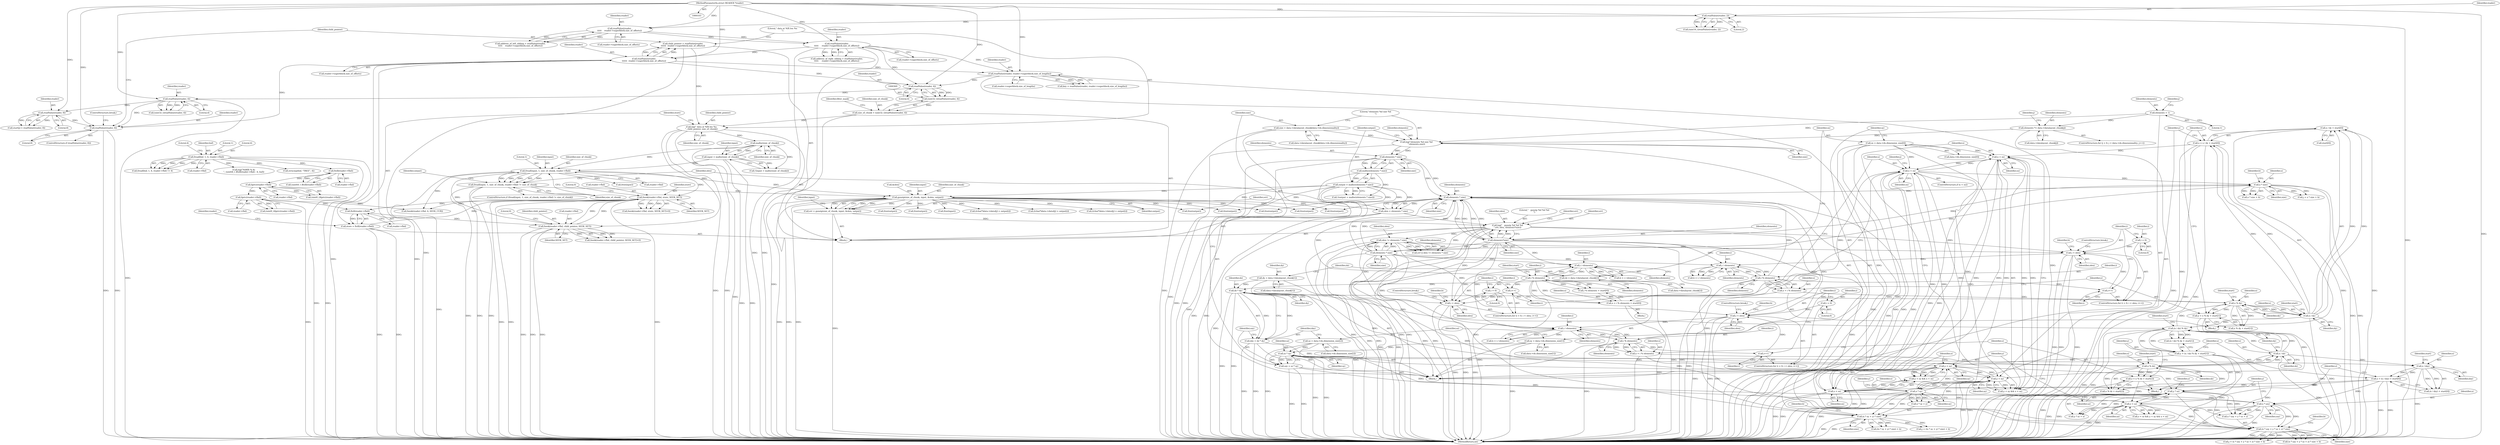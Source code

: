 digraph "0_libmysofa_d39a171e9c6a1c44dbdf43f9db6c3fbd887e38c1@array" {
"1000606" [label="(Call,x / dy + start[0])"];
"1000607" [label="(Call,x / dy)"];
"1000598" [label="(Call,x % dy)"];
"1000590" [label="(Call,x = i % elements)"];
"1000592" [label="(Call,i % elements)"];
"1000587" [label="(Call,i / elements)"];
"1000579" [label="(Call,i < olen)"];
"1000576" [label="(Call,i = 0)"];
"1000582" [label="(Call,i++)"];
"1000508" [label="(Call,olen != elements * size)"];
"1000498" [label="(Call,log(\"   gunzip %d %d %d\n\",err, olen, elements*size))"];
"1000488" [label="(Call,err = gunzip(size_of_chunk, input, &olen, output))"];
"1000490" [label="(Call,gunzip(size_of_chunk, input, &olen, output))"];
"1000467" [label="(Call,fread(input, 1, size_of_chunk, reader->fhd) != size_of_chunk)"];
"1000468" [label="(Call,fread(input, 1, size_of_chunk, reader->fhd))"];
"1000457" [label="(Call,input = malloc(size_of_chunk))"];
"1000459" [label="(Call,malloc(size_of_chunk))"];
"1000431" [label="(Call,log(\" data at %lX len %u\n\", child_pointer, size_of_chunk))"];
"1000422" [label="(Call,child_pointer = readValue(reader,\n\t\t\t\t\t\t  reader->superblock.size_of_offsets))"];
"1000424" [label="(Call,readValue(reader,\n\t\t\t\t\t\t  reader->superblock.size_of_offsets))"];
"1000417" [label="(Call,readValue(reader, 8))"];
"1000407" [label="(Call,readValue(reader, 8))"];
"1000377" [label="(Call,readValue(reader, 4))"];
"1000370" [label="(Call,readValue(reader, 4))"];
"1000357" [label="(Call,readValue(reader, reader->superblock.size_of_lengths))"];
"1000231" [label="(Call,readValue(reader,\n\t\t\t\t\t     reader->superblock.size_of_offsets))"];
"1000222" [label="(Call,readValue(reader,\n\t\t\t\t\t    reader->superblock.size_of_offsets))"];
"1000211" [label="(Call,readValue(reader, 2))"];
"1000104" [label="(MethodParameterIn,struct READER *reader)"];
"1000366" [label="(Call,size_of_chunk = (uint32_t)readValue(reader, 4))"];
"1000368" [label="(Call,(uint32_t)readValue(reader, 4))"];
"1000443" [label="(Call,fseek(reader->fhd, child_pointer, SEEK_SET))"];
"1000437" [label="(Call,ftell(reader->fhd))"];
"1000742" [label="(Call,fseek(reader->fhd, store, SEEK_SET))"];
"1000435" [label="(Call,store = ftell(reader->fhd))"];
"1000203" [label="(Call,fgetc(reader->fhd))"];
"1000195" [label="(Call,fgetc(reader->fhd))"];
"1000185" [label="(Call,ftell(reader->fhd))"];
"1000163" [label="(Call,fread(buf, 1, 4, reader->fhd))"];
"1000329" [label="(Call,output = malloc(elements * size))"];
"1000331" [label="(Call,malloc(elements * size))"];
"1000332" [label="(Call,elements * size)"];
"1000323" [label="(Call,log(\"elements %d size %d\n\",elements,size))"];
"1000238" [label="(Call,elements = 1)"];
"1000254" [label="(Call,elements *= data->datalayout_chunk[j])"];
"1000312" [label="(Call,size = data->datalayout_chunk[data->ds.dimensionality])"];
"1000483" [label="(Call,olen = elements * size)"];
"1000485" [label="(Call,elements * size)"];
"1000502" [label="(Call,elements*size)"];
"1000663" [label="(Call,i % elements)"];
"1000658" [label="(Call,i / elements)"];
"1000650" [label="(Call,i < olen)"];
"1000647" [label="(Call,i = 0)"];
"1000653" [label="(Call,i++)"];
"1000510" [label="(Call,elements * size)"];
"1000544" [label="(Call,i % elements)"];
"1000538" [label="(Call,i / elements)"];
"1000530" [label="(Call,i < olen)"];
"1000527" [label="(Call,i = 0)"];
"1000533" [label="(Call,i++)"];
"1000558" [label="(Call,x * size)"];
"1000551" [label="(Call,x < sx)"];
"1000541" [label="(Call,x = i % elements + start[0])"];
"1000704" [label="(Call,x < sx)"];
"1000686" [label="(Call,x = (x / dzy) + start[0])"];
"1000689" [label="(Call,x / dzy)"];
"1000679" [label="(Call,x / dz)"];
"1000669" [label="(Call,x % dz)"];
"1000661" [label="(Call,x = i % elements)"];
"1000304" [label="(Call,dz * dy)"];
"1000268" [label="(Call,dz = data->datalayout_chunk[2])"];
"1000261" [label="(Call,dy = data->datalayout_chunk[1])"];
"1000302" [label="(Call,dzy = dz * dy)"];
"1000275" [label="(Call,sx = data->ds.dimension_size[0])"];
"1000618" [label="(Call,x < sx)"];
"1000604" [label="(Call,x = x / dy + start[0])"];
"1000625" [label="(Call,(x * sy + y) * size)"];
"1000627" [label="(Call,x * sy)"];
"1000615" [label="(Call,y < sy)"];
"1000595" [label="(Call,y = x % dy + start[1])"];
"1000309" [label="(Call,sz * sy)"];
"1000293" [label="(Call,sz = data->ds.dimension_size[2])"];
"1000284" [label="(Call,sy = data->ds.dimension_size[1])"];
"1000701" [label="(Call,y < sy)"];
"1000675" [label="(Call,y = (x / dz) % dy + start[1])"];
"1000678" [label="(Call,(x / dz) % dy)"];
"1000711" [label="(Call,(x * szy + y * sz + z) * size)"];
"1000713" [label="(Call,x * szy)"];
"1000307" [label="(Call,szy = sz * sy)"];
"1000717" [label="(Call,y * sz)"];
"1000697" [label="(Call,z < sz)"];
"1000666" [label="(Call,z = x % dz + start[2])"];
"1000711" [label="(Call,(x * szy + y * sz + z) * size)"];
"1000445" [label="(Identifier,reader)"];
"1000646" [label="(ControlStructure,for (i = 0; i < olen; i++))"];
"1000311" [label="(Identifier,sy)"];
"1000422" [label="(Call,child_pointer = readValue(reader,\n\t\t\t\t\t\t  reader->superblock.size_of_offsets))"];
"1000610" [label="(Call,start[0])"];
"1000487" [label="(Identifier,size)"];
"1000460" [label="(Identifier,size_of_chunk)"];
"1000511" [label="(Identifier,elements)"];
"1000608" [label="(Identifier,x)"];
"1000304" [label="(Call,dz * dy)"];
"1000470" [label="(Literal,1)"];
"1000233" [label="(Call,reader->superblock.size_of_offsets)"];
"1000533" [label="(Call,i++)"];
"1000431" [label="(Call,log(\" data at %lX len %u\n\", child_pointer, size_of_chunk))"];
"1000484" [label="(Identifier,olen)"];
"1000328" [label="(Call,!(output = malloc(elements * size)))"];
"1000379" [label="(Literal,4)"];
"1000325" [label="(Identifier,elements)"];
"1000734" [label="(ControlStructure,break;)"];
"1000649" [label="(Literal,0)"];
"1000595" [label="(Call,y = x % dy + start[1])"];
"1000371" [label="(Identifier,reader)"];
"1000167" [label="(Call,reader->fhd)"];
"1000331" [label="(Call,malloc(elements * size))"];
"1000483" [label="(Call,olen = elements * size)"];
"1000458" [label="(Identifier,input)"];
"1000769" [label="(MethodReturn,int)"];
"1000596" [label="(Identifier,y)"];
"1000432" [label="(Literal,\" data at %lX len %u\n\")"];
"1000488" [label="(Call,err = gunzip(size_of_chunk, input, &olen, output))"];
"1000375" [label="(Call,(uint32_t)readValue(reader, 4))"];
"1000423" [label="(Identifier,child_pointer)"];
"1000407" [label="(Call,readValue(reader, 8))"];
"1000231" [label="(Call,readValue(reader,\n\t\t\t\t\t     reader->superblock.size_of_offsets))"];
"1000644" [label="(ControlStructure,break;)"];
"1000703" [label="(Identifier,sy)"];
"1000658" [label="(Call,i / elements)"];
"1000497" [label="(Identifier,input)"];
"1000224" [label="(Call,reader->superblock.size_of_offsets)"];
"1000330" [label="(Identifier,output)"];
"1000586" [label="(Identifier,b)"];
"1000491" [label="(Identifier,size_of_chunk)"];
"1000710" [label="(Call,(x * szy + y * sz + z) * size + b)"];
"1000629" [label="(Identifier,sy)"];
"1000545" [label="(Identifier,i)"];
"1000600" [label="(Identifier,dy)"];
"1000303" [label="(Identifier,dzy)"];
"1000553" [label="(Identifier,sx)"];
"1000204" [label="(Call,reader->fhd)"];
"1000359" [label="(Call,reader->superblock.size_of_lengths)"];
"1000409" [label="(Literal,8)"];
"1000656" [label="(Call,b = i / elements)"];
"1000655" [label="(Block,)"];
"1000253" [label="(Identifier,j)"];
"1000368" [label="(Call,(uint32_t)readValue(reader, 4))"];
"1000684" [label="(Identifier,start)"];
"1000662" [label="(Identifier,x)"];
"1000686" [label="(Call,x = (x / dzy) + start[0])"];
"1000262" [label="(Identifier,dy)"];
"1000680" [label="(Identifier,x)"];
"1000324" [label="(Literal,\"elements %d size %d\n\")"];
"1000166" [label="(Literal,4)"];
"1000526" [label="(ControlStructure,for (i = 0; i < olen; i++))"];
"1000332" [label="(Call,elements * size)"];
"1000284" [label="(Call,sy = data->ds.dimension_size[1])"];
"1000295" [label="(Call,data->ds.dimension_size[2])"];
"1000504" [label="(Identifier,size)"];
"1000418" [label="(Identifier,reader)"];
"1000616" [label="(Identifier,y)"];
"1000743" [label="(Call,reader->fhd)"];
"1000312" [label="(Call,size = data->datalayout_chunk[data->ds.dimensionality])"];
"1000419" [label="(Literal,8)"];
"1000229" [label="(Call,address_of_right_sibling = readValue(reader,\n\t\t\t\t\t     reader->superblock.size_of_offsets))"];
"1000472" [label="(Call,reader->fhd)"];
"1000293" [label="(Call,sz = data->ds.dimension_size[2])"];
"1000676" [label="(Identifier,y)"];
"1000723" [label="(Call,((char*)data->data)[j] = output[i])"];
"1000528" [label="(Identifier,i)"];
"1000625" [label="(Call,(x * sy + y) * size)"];
"1000746" [label="(Identifier,store)"];
"1000469" [label="(Identifier,input)"];
"1000333" [label="(Identifier,elements)"];
"1000668" [label="(Call,x % dz + start[2])"];
"1000606" [label="(Call,x / dy + start[0])"];
"1000442" [label="(Call,fseek(reader->fhd, child_pointer, SEEK_SET)<0)"];
"1000193" [label="(Call,(uint8_t)fgetc(reader->fhd))"];
"1000534" [label="(Identifier,i)"];
"1000583" [label="(Identifier,i)"];
"1000687" [label="(Identifier,x)"];
"1000720" [label="(Identifier,z)"];
"1000594" [label="(Identifier,elements)"];
"1000326" [label="(Identifier,size)"];
"1000714" [label="(Identifier,x)"];
"1000467" [label="(Call,fread(input, 1, size_of_chunk, reader->fhd) != size_of_chunk)"];
"1000717" [label="(Call,y * sz)"];
"1000530" [label="(Call,i < olen)"];
"1000270" [label="(Call,data->datalayout_chunk[2])"];
"1000468" [label="(Call,fread(input, 1, size_of_chunk, reader->fhd))"];
"1000479" [label="(Call,free(input))"];
"1000548" [label="(Identifier,start)"];
"1000240" [label="(Literal,1)"];
"1000592" [label="(Call,i % elements)"];
"1000275" [label="(Call,sx = data->ds.dimension_size[0])"];
"1000587" [label="(Call,i / elements)"];
"1000578" [label="(Literal,0)"];
"1000537" [label="(Identifier,b)"];
"1000456" [label="(Call,!(input = malloc(size_of_chunk)))"];
"1000503" [label="(Identifier,elements)"];
"1000758" [label="(Call,fseek(reader->fhd, 4, SEEK_CUR))"];
"1000597" [label="(Call,x % dy + start[1])"];
"1000495" [label="(Identifier,output)"];
"1000256" [label="(Call,data->datalayout_chunk[j])"];
"1000653" [label="(Call,i++)"];
"1000171" [label="(Call,strncmp(buf, \"TREE\", 4))"];
"1000443" [label="(Call,fseek(reader->fhd, child_pointer, SEEK_SET))"];
"1000626" [label="(Call,x * sy + y)"];
"1000164" [label="(Identifier,buf)"];
"1000575" [label="(ControlStructure,for (i = 0; i < olen; i++))"];
"1000631" [label="(Identifier,size)"];
"1000477" [label="(Call,free(output))"];
"1000489" [label="(Identifier,err)"];
"1000544" [label="(Call,i % elements)"];
"1000433" [label="(Identifier,child_pointer)"];
"1000365" [label="(Block,)"];
"1000438" [label="(Call,reader->fhd)"];
"1000682" [label="(Identifier,dy)"];
"1000558" [label="(Call,x * size)"];
"1000425" [label="(Identifier,reader)"];
"1000285" [label="(Identifier,sy)"];
"1000602" [label="(Identifier,start)"];
"1000222" [label="(Call,readValue(reader,\n\t\t\t\t\t    reader->superblock.size_of_offsets))"];
"1000448" [label="(Identifier,SEEK_SET)"];
"1000485" [label="(Call,elements * size)"];
"1000742" [label="(Call,fseek(reader->fhd, store, SEEK_SET))"];
"1000305" [label="(Identifier,dz)"];
"1000538" [label="(Call,i / elements)"];
"1000183" [label="(Call,(uint64_t )ftell(reader->fhd))"];
"1000532" [label="(Identifier,olen)"];
"1000269" [label="(Identifier,dz)"];
"1000329" [label="(Call,output = malloc(elements * size))"];
"1000507" [label="(Identifier,err)"];
"1000268" [label="(Call,dz = data->datalayout_chunk[2])"];
"1000276" [label="(Identifier,sx)"];
"1000705" [label="(Identifier,x)"];
"1000663" [label="(Call,i % elements)"];
"1000750" [label="(Call,free(output))"];
"1000559" [label="(Identifier,x)"];
"1000500" [label="(Identifier,err)"];
"1000552" [label="(Identifier,x)"];
"1000424" [label="(Call,readValue(reader,\n\t\t\t\t\t\t  reader->superblock.size_of_offsets))"];
"1000627" [label="(Call,x * sy)"];
"1000660" [label="(Identifier,elements)"];
"1000502" [label="(Call,elements*size)"];
"1000754" [label="(Call,free(output))"];
"1000561" [label="(Identifier,b)"];
"1000508" [label="(Call,olen != elements * size)"];
"1000556" [label="(Identifier,j)"];
"1000506" [label="(Call,err || olen != elements * size)"];
"1000377" [label="(Call,readValue(reader, 4))"];
"1000434" [label="(Identifier,size_of_chunk)"];
"1000654" [label="(Identifier,i)"];
"1000550" [label="(ControlStructure,if (x < sx))"];
"1000599" [label="(Identifier,x)"];
"1000357" [label="(Call,readValue(reader, reader->superblock.size_of_lengths))"];
"1000185" [label="(Call,ftell(reader->fhd))"];
"1000615" [label="(Call,y < sy)"];
"1000302" [label="(Call,dzy = dz * dy)"];
"1000509" [label="(Identifier,olen)"];
"1000486" [label="(Identifier,elements)"];
"1000243" [label="(Identifier,j)"];
"1000220" [label="(Call,address_of_left_sibling = readValue(reader,\n\t\t\t\t\t    reader->superblock.size_of_offsets))"];
"1000462" [label="(Call,free(output))"];
"1000741" [label="(Call,fseek(reader->fhd, store, SEEK_SET)<0)"];
"1000314" [label="(Call,data->datalayout_chunk[data->ds.dimensionality])"];
"1000186" [label="(Call,reader->fhd)"];
"1000212" [label="(Identifier,reader)"];
"1000498" [label="(Call,log(\"   gunzip %d %d %d\n\",err, olen, elements*size))"];
"1000661" [label="(Call,x = i % elements)"];
"1000696" [label="(Call,z < sz && y < sy && x < sx)"];
"1000213" [label="(Literal,2)"];
"1000688" [label="(Call,(x / dzy) + start[0])"];
"1000747" [label="(Identifier,SEEK_SET)"];
"1000591" [label="(Identifier,x)"];
"1000664" [label="(Identifier,i)"];
"1000162" [label="(Call,fread(buf, 1, 4, reader->fhd) != 4)"];
"1000541" [label="(Call,x = i % elements + start[0])"];
"1000690" [label="(Identifier,x)"];
"1000514" [label="(Call,free(output))"];
"1000241" [label="(ControlStructure,for (j = 0; j < data->ds.dimensionality; j++))"];
"1000426" [label="(Call,reader->superblock.size_of_offsets)"];
"1000195" [label="(Call,fgetc(reader->fhd))"];
"1000585" [label="(Call,b = i / elements)"];
"1000306" [label="(Identifier,dy)"];
"1000510" [label="(Call,elements * size)"];
"1000647" [label="(Call,i = 0)"];
"1000447" [label="(Identifier,child_pointer)"];
"1000209" [label="(Call,(uint16_t)readValue(reader, 2))"];
"1000512" [label="(Identifier,size)"];
"1000593" [label="(Identifier,i)"];
"1000496" [label="(Call,free(input))"];
"1000323" [label="(Call,log(\"elements %d size %d\n\",elements,size))"];
"1000719" [label="(Identifier,sz)"];
"1000712" [label="(Call,x * szy + y * sz + z)"];
"1000546" [label="(Identifier,elements)"];
"1000457" [label="(Call,input = malloc(size_of_chunk))"];
"1000542" [label="(Identifier,x)"];
"1000308" [label="(Identifier,szy)"];
"1000588" [label="(Identifier,i)"];
"1000451" [label="(Call,free(output))"];
"1000619" [label="(Identifier,x)"];
"1000702" [label="(Identifier,y)"];
"1000748" [label="(Literal,0)"];
"1000378" [label="(Identifier,reader)"];
"1000624" [label="(Call,((x * sy + y) * size) + b)"];
"1000648" [label="(Identifier,i)"];
"1000436" [label="(Identifier,store)"];
"1000721" [label="(Identifier,size)"];
"1000490" [label="(Call,gunzip(size_of_chunk, input, &olen, output))"];
"1000540" [label="(Identifier,elements)"];
"1000372" [label="(Literal,4)"];
"1000531" [label="(Identifier,i)"];
"1000611" [label="(Identifier,start)"];
"1000539" [label="(Identifier,i)"];
"1000560" [label="(Identifier,size)"];
"1000706" [label="(Identifier,sx)"];
"1000421" [label="(ControlStructure,break;)"];
"1000699" [label="(Identifier,sz)"];
"1000106" [label="(Block,)"];
"1000713" [label="(Call,x * szy)"];
"1000358" [label="(Identifier,reader)"];
"1000408" [label="(Identifier,reader)"];
"1000689" [label="(Call,x / dzy)"];
"1000657" [label="(Identifier,b)"];
"1000697" [label="(Call,z < sz)"];
"1000582" [label="(Call,i++)"];
"1000254" [label="(Call,elements *= data->datalayout_chunk[j])"];
"1000667" [label="(Identifier,z)"];
"1000562" [label="(Call,((char*)data->data)[j] = output[i])"];
"1000691" [label="(Identifier,dzy)"];
"1000374" [label="(Identifier,filter_mask)"];
"1000693" [label="(Identifier,start)"];
"1000577" [label="(Identifier,i)"];
"1000576" [label="(Call,i = 0)"];
"1000223" [label="(Identifier,reader)"];
"1000416" [label="(ControlStructure,if (readValue(reader, 8)))"];
"1000701" [label="(Call,y < sy)"];
"1000698" [label="(Identifier,z)"];
"1000286" [label="(Call,data->ds.dimension_size[1])"];
"1000203" [label="(Call,fgetc(reader->fhd))"];
"1000501" [label="(Identifier,olen)"];
"1000632" [label="(Identifier,b)"];
"1000255" [label="(Identifier,elements)"];
"1000580" [label="(Identifier,i)"];
"1000493" [label="(Call,&olen)"];
"1000620" [label="(Identifier,sx)"];
"1000598" [label="(Call,x % dy)"];
"1000651" [label="(Identifier,i)"];
"1000459" [label="(Call,malloc(size_of_chunk))"];
"1000435" [label="(Call,store = ftell(reader->fhd))"];
"1000555" [label="(Call,j = x * size + b)"];
"1000366" [label="(Call,size_of_chunk = (uint32_t)readValue(reader, 4))"];
"1000385" [label="(Call,free(output))"];
"1000232" [label="(Identifier,reader)"];
"1000681" [label="(Identifier,dz)"];
"1000618" [label="(Call,x < sx)"];
"1000652" [label="(Identifier,olen)"];
"1000277" [label="(Call,data->ds.dimension_size[0])"];
"1000671" [label="(Identifier,dz)"];
"1000609" [label="(Identifier,dy)"];
"1000211" [label="(Call,readValue(reader, 2))"];
"1000573" [label="(ControlStructure,break;)"];
"1000678" [label="(Call,(x / dz) % dy)"];
"1000170" [label="(Literal,4)"];
"1000313" [label="(Identifier,size)"];
"1000669" [label="(Call,x % dz)"];
"1000675" [label="(Call,y = (x / dz) % dy + start[1])"];
"1000581" [label="(Identifier,olen)"];
"1000617" [label="(Identifier,sy)"];
"1000334" [label="(Identifier,size)"];
"1000700" [label="(Call,y < sy && x < sx)"];
"1000367" [label="(Identifier,size_of_chunk)"];
"1000527" [label="(Call,i = 0)"];
"1000650" [label="(Call,i < olen)"];
"1000309" [label="(Call,sz * sy)"];
"1000492" [label="(Identifier,input)"];
"1000557" [label="(Call,x * size + b)"];
"1000263" [label="(Call,data->datalayout_chunk[1])"];
"1000614" [label="(Call,y < sy && x < sx)"];
"1000607" [label="(Call,x / dy)"];
"1000670" [label="(Identifier,x)"];
"1000310" [label="(Identifier,sz)"];
"1000677" [label="(Call,(x / dz) % dy + start[1])"];
"1000444" [label="(Call,reader->fhd)"];
"1000370" [label="(Call,readValue(reader, 4))"];
"1000437" [label="(Call,ftell(reader->fhd))"];
"1000475" [label="(Identifier,size_of_chunk)"];
"1000294" [label="(Identifier,sz)"];
"1000622" [label="(Call,j = ((x * sy + y) * size) + b)"];
"1000666" [label="(Call,z = x % dz + start[2])"];
"1000604" [label="(Call,x = x / dy + start[0])"];
"1000104" [label="(MethodParameterIn,struct READER *reader)"];
"1000529" [label="(Literal,0)"];
"1000535" [label="(Block,)"];
"1000536" [label="(Call,b = i / elements)"];
"1000449" [label="(Literal,0)"];
"1000722" [label="(Identifier,b)"];
"1000679" [label="(Call,x / dz)"];
"1000665" [label="(Identifier,elements)"];
"1000704" [label="(Call,x < sx)"];
"1000715" [label="(Identifier,szy)"];
"1000417" [label="(Call,readValue(reader, 8))"];
"1000543" [label="(Call,i % elements + start[0])"];
"1000708" [label="(Call,j = (x * szy + y * sz + z) * size + b)"];
"1000403" [label="(Call,start[j] = readValue(reader, 8))"];
"1000579" [label="(Call,i < olen)"];
"1000307" [label="(Call,szy = sz * sy)"];
"1000196" [label="(Call,reader->fhd)"];
"1000355" [label="(Call,key = readValue(reader, reader->superblock.size_of_lengths))"];
"1000633" [label="(Call,((char*)data->data)[j] = output[i])"];
"1000718" [label="(Identifier,y)"];
"1000584" [label="(Block,)"];
"1000478" [label="(Identifier,output)"];
"1000180" [label="(Call,log(\"%08lX %.4s\n\", (uint64_t )ftell(reader->fhd) - 4, buf))"];
"1000628" [label="(Identifier,x)"];
"1000499" [label="(Literal,\"   gunzip %d %d %d\n\")"];
"1000165" [label="(Literal,1)"];
"1000466" [label="(ControlStructure,if (fread(input, 1, size_of_chunk, reader->fhd) != size_of_chunk))"];
"1000471" [label="(Identifier,size_of_chunk)"];
"1000716" [label="(Call,y * sz + z)"];
"1000589" [label="(Identifier,elements)"];
"1000630" [label="(Identifier,y)"];
"1000659" [label="(Identifier,i)"];
"1000163" [label="(Call,fread(buf, 1, 4, reader->fhd))"];
"1000551" [label="(Call,x < sx)"];
"1000238" [label="(Call,elements = 1)"];
"1000201" [label="(Call,(uint8_t)fgetc(reader->fhd))"];
"1000261" [label="(Call,dy = data->datalayout_chunk[1])"];
"1000673" [label="(Identifier,start)"];
"1000239" [label="(Identifier,elements)"];
"1000590" [label="(Call,x = i % elements)"];
"1000605" [label="(Identifier,x)"];
"1000606" -> "1000604"  [label="AST: "];
"1000606" -> "1000610"  [label="CFG: "];
"1000607" -> "1000606"  [label="AST: "];
"1000610" -> "1000606"  [label="AST: "];
"1000604" -> "1000606"  [label="CFG: "];
"1000606" -> "1000769"  [label="DDG: "];
"1000606" -> "1000769"  [label="DDG: "];
"1000607" -> "1000606"  [label="DDG: "];
"1000607" -> "1000606"  [label="DDG: "];
"1000607" -> "1000609"  [label="CFG: "];
"1000608" -> "1000607"  [label="AST: "];
"1000609" -> "1000607"  [label="AST: "];
"1000611" -> "1000607"  [label="CFG: "];
"1000607" -> "1000769"  [label="DDG: "];
"1000607" -> "1000598"  [label="DDG: "];
"1000607" -> "1000604"  [label="DDG: "];
"1000607" -> "1000604"  [label="DDG: "];
"1000598" -> "1000607"  [label="DDG: "];
"1000598" -> "1000607"  [label="DDG: "];
"1000607" -> "1000678"  [label="DDG: "];
"1000598" -> "1000597"  [label="AST: "];
"1000598" -> "1000600"  [label="CFG: "];
"1000599" -> "1000598"  [label="AST: "];
"1000600" -> "1000598"  [label="AST: "];
"1000602" -> "1000598"  [label="CFG: "];
"1000598" -> "1000595"  [label="DDG: "];
"1000598" -> "1000595"  [label="DDG: "];
"1000598" -> "1000597"  [label="DDG: "];
"1000598" -> "1000597"  [label="DDG: "];
"1000590" -> "1000598"  [label="DDG: "];
"1000678" -> "1000598"  [label="DDG: "];
"1000304" -> "1000598"  [label="DDG: "];
"1000590" -> "1000584"  [label="AST: "];
"1000590" -> "1000592"  [label="CFG: "];
"1000591" -> "1000590"  [label="AST: "];
"1000592" -> "1000590"  [label="AST: "];
"1000596" -> "1000590"  [label="CFG: "];
"1000590" -> "1000769"  [label="DDG: "];
"1000592" -> "1000590"  [label="DDG: "];
"1000592" -> "1000590"  [label="DDG: "];
"1000592" -> "1000594"  [label="CFG: "];
"1000593" -> "1000592"  [label="AST: "];
"1000594" -> "1000592"  [label="AST: "];
"1000592" -> "1000769"  [label="DDG: "];
"1000592" -> "1000485"  [label="DDG: "];
"1000592" -> "1000582"  [label="DDG: "];
"1000592" -> "1000587"  [label="DDG: "];
"1000587" -> "1000592"  [label="DDG: "];
"1000587" -> "1000592"  [label="DDG: "];
"1000587" -> "1000585"  [label="AST: "];
"1000587" -> "1000589"  [label="CFG: "];
"1000588" -> "1000587"  [label="AST: "];
"1000589" -> "1000587"  [label="AST: "];
"1000585" -> "1000587"  [label="CFG: "];
"1000587" -> "1000585"  [label="DDG: "];
"1000587" -> "1000585"  [label="DDG: "];
"1000579" -> "1000587"  [label="DDG: "];
"1000502" -> "1000587"  [label="DDG: "];
"1000510" -> "1000587"  [label="DDG: "];
"1000579" -> "1000575"  [label="AST: "];
"1000579" -> "1000581"  [label="CFG: "];
"1000580" -> "1000579"  [label="AST: "];
"1000581" -> "1000579"  [label="AST: "];
"1000586" -> "1000579"  [label="CFG: "];
"1000644" -> "1000579"  [label="CFG: "];
"1000579" -> "1000769"  [label="DDG: "];
"1000579" -> "1000769"  [label="DDG: "];
"1000579" -> "1000769"  [label="DDG: "];
"1000576" -> "1000579"  [label="DDG: "];
"1000582" -> "1000579"  [label="DDG: "];
"1000508" -> "1000579"  [label="DDG: "];
"1000498" -> "1000579"  [label="DDG: "];
"1000576" -> "1000575"  [label="AST: "];
"1000576" -> "1000578"  [label="CFG: "];
"1000577" -> "1000576"  [label="AST: "];
"1000578" -> "1000576"  [label="AST: "];
"1000580" -> "1000576"  [label="CFG: "];
"1000582" -> "1000575"  [label="AST: "];
"1000582" -> "1000583"  [label="CFG: "];
"1000583" -> "1000582"  [label="AST: "];
"1000580" -> "1000582"  [label="CFG: "];
"1000508" -> "1000506"  [label="AST: "];
"1000508" -> "1000510"  [label="CFG: "];
"1000509" -> "1000508"  [label="AST: "];
"1000510" -> "1000508"  [label="AST: "];
"1000506" -> "1000508"  [label="CFG: "];
"1000508" -> "1000769"  [label="DDG: "];
"1000508" -> "1000769"  [label="DDG: "];
"1000508" -> "1000506"  [label="DDG: "];
"1000508" -> "1000506"  [label="DDG: "];
"1000498" -> "1000508"  [label="DDG: "];
"1000510" -> "1000508"  [label="DDG: "];
"1000510" -> "1000508"  [label="DDG: "];
"1000508" -> "1000530"  [label="DDG: "];
"1000508" -> "1000650"  [label="DDG: "];
"1000498" -> "1000365"  [label="AST: "];
"1000498" -> "1000502"  [label="CFG: "];
"1000499" -> "1000498"  [label="AST: "];
"1000500" -> "1000498"  [label="AST: "];
"1000501" -> "1000498"  [label="AST: "];
"1000502" -> "1000498"  [label="AST: "];
"1000507" -> "1000498"  [label="CFG: "];
"1000498" -> "1000769"  [label="DDG: "];
"1000498" -> "1000769"  [label="DDG: "];
"1000498" -> "1000769"  [label="DDG: "];
"1000488" -> "1000498"  [label="DDG: "];
"1000483" -> "1000498"  [label="DDG: "];
"1000502" -> "1000498"  [label="DDG: "];
"1000502" -> "1000498"  [label="DDG: "];
"1000498" -> "1000506"  [label="DDG: "];
"1000498" -> "1000530"  [label="DDG: "];
"1000498" -> "1000650"  [label="DDG: "];
"1000488" -> "1000365"  [label="AST: "];
"1000488" -> "1000490"  [label="CFG: "];
"1000489" -> "1000488"  [label="AST: "];
"1000490" -> "1000488"  [label="AST: "];
"1000497" -> "1000488"  [label="CFG: "];
"1000488" -> "1000769"  [label="DDG: "];
"1000490" -> "1000488"  [label="DDG: "];
"1000490" -> "1000488"  [label="DDG: "];
"1000490" -> "1000488"  [label="DDG: "];
"1000490" -> "1000488"  [label="DDG: "];
"1000490" -> "1000495"  [label="CFG: "];
"1000491" -> "1000490"  [label="AST: "];
"1000492" -> "1000490"  [label="AST: "];
"1000493" -> "1000490"  [label="AST: "];
"1000495" -> "1000490"  [label="AST: "];
"1000490" -> "1000769"  [label="DDG: "];
"1000490" -> "1000769"  [label="DDG: "];
"1000490" -> "1000769"  [label="DDG: "];
"1000490" -> "1000385"  [label="DDG: "];
"1000490" -> "1000451"  [label="DDG: "];
"1000490" -> "1000462"  [label="DDG: "];
"1000490" -> "1000477"  [label="DDG: "];
"1000467" -> "1000490"  [label="DDG: "];
"1000468" -> "1000490"  [label="DDG: "];
"1000329" -> "1000490"  [label="DDG: "];
"1000490" -> "1000496"  [label="DDG: "];
"1000490" -> "1000514"  [label="DDG: "];
"1000490" -> "1000562"  [label="DDG: "];
"1000490" -> "1000633"  [label="DDG: "];
"1000490" -> "1000723"  [label="DDG: "];
"1000490" -> "1000750"  [label="DDG: "];
"1000490" -> "1000754"  [label="DDG: "];
"1000467" -> "1000466"  [label="AST: "];
"1000467" -> "1000475"  [label="CFG: "];
"1000468" -> "1000467"  [label="AST: "];
"1000475" -> "1000467"  [label="AST: "];
"1000478" -> "1000467"  [label="CFG: "];
"1000484" -> "1000467"  [label="CFG: "];
"1000467" -> "1000769"  [label="DDG: "];
"1000467" -> "1000769"  [label="DDG: "];
"1000467" -> "1000769"  [label="DDG: "];
"1000468" -> "1000467"  [label="DDG: "];
"1000468" -> "1000467"  [label="DDG: "];
"1000468" -> "1000467"  [label="DDG: "];
"1000468" -> "1000467"  [label="DDG: "];
"1000468" -> "1000472"  [label="CFG: "];
"1000469" -> "1000468"  [label="AST: "];
"1000470" -> "1000468"  [label="AST: "];
"1000471" -> "1000468"  [label="AST: "];
"1000472" -> "1000468"  [label="AST: "];
"1000475" -> "1000468"  [label="CFG: "];
"1000468" -> "1000769"  [label="DDG: "];
"1000457" -> "1000468"  [label="DDG: "];
"1000459" -> "1000468"  [label="DDG: "];
"1000443" -> "1000468"  [label="DDG: "];
"1000468" -> "1000479"  [label="DDG: "];
"1000468" -> "1000742"  [label="DDG: "];
"1000468" -> "1000758"  [label="DDG: "];
"1000457" -> "1000456"  [label="AST: "];
"1000457" -> "1000459"  [label="CFG: "];
"1000458" -> "1000457"  [label="AST: "];
"1000459" -> "1000457"  [label="AST: "];
"1000456" -> "1000457"  [label="CFG: "];
"1000457" -> "1000769"  [label="DDG: "];
"1000457" -> "1000769"  [label="DDG: "];
"1000457" -> "1000456"  [label="DDG: "];
"1000459" -> "1000457"  [label="DDG: "];
"1000459" -> "1000460"  [label="CFG: "];
"1000460" -> "1000459"  [label="AST: "];
"1000459" -> "1000769"  [label="DDG: "];
"1000459" -> "1000456"  [label="DDG: "];
"1000431" -> "1000459"  [label="DDG: "];
"1000431" -> "1000365"  [label="AST: "];
"1000431" -> "1000434"  [label="CFG: "];
"1000432" -> "1000431"  [label="AST: "];
"1000433" -> "1000431"  [label="AST: "];
"1000434" -> "1000431"  [label="AST: "];
"1000436" -> "1000431"  [label="CFG: "];
"1000431" -> "1000769"  [label="DDG: "];
"1000431" -> "1000769"  [label="DDG: "];
"1000422" -> "1000431"  [label="DDG: "];
"1000366" -> "1000431"  [label="DDG: "];
"1000431" -> "1000443"  [label="DDG: "];
"1000422" -> "1000365"  [label="AST: "];
"1000422" -> "1000424"  [label="CFG: "];
"1000423" -> "1000422"  [label="AST: "];
"1000424" -> "1000422"  [label="AST: "];
"1000432" -> "1000422"  [label="CFG: "];
"1000422" -> "1000769"  [label="DDG: "];
"1000424" -> "1000422"  [label="DDG: "];
"1000424" -> "1000422"  [label="DDG: "];
"1000424" -> "1000426"  [label="CFG: "];
"1000425" -> "1000424"  [label="AST: "];
"1000426" -> "1000424"  [label="AST: "];
"1000424" -> "1000769"  [label="DDG: "];
"1000424" -> "1000769"  [label="DDG: "];
"1000424" -> "1000357"  [label="DDG: "];
"1000424" -> "1000370"  [label="DDG: "];
"1000417" -> "1000424"  [label="DDG: "];
"1000104" -> "1000424"  [label="DDG: "];
"1000231" -> "1000424"  [label="DDG: "];
"1000417" -> "1000416"  [label="AST: "];
"1000417" -> "1000419"  [label="CFG: "];
"1000418" -> "1000417"  [label="AST: "];
"1000419" -> "1000417"  [label="AST: "];
"1000421" -> "1000417"  [label="CFG: "];
"1000423" -> "1000417"  [label="CFG: "];
"1000417" -> "1000769"  [label="DDG: "];
"1000417" -> "1000769"  [label="DDG: "];
"1000407" -> "1000417"  [label="DDG: "];
"1000377" -> "1000417"  [label="DDG: "];
"1000104" -> "1000417"  [label="DDG: "];
"1000407" -> "1000403"  [label="AST: "];
"1000407" -> "1000409"  [label="CFG: "];
"1000408" -> "1000407"  [label="AST: "];
"1000409" -> "1000407"  [label="AST: "];
"1000403" -> "1000407"  [label="CFG: "];
"1000407" -> "1000403"  [label="DDG: "];
"1000407" -> "1000403"  [label="DDG: "];
"1000377" -> "1000407"  [label="DDG: "];
"1000104" -> "1000407"  [label="DDG: "];
"1000377" -> "1000375"  [label="AST: "];
"1000377" -> "1000379"  [label="CFG: "];
"1000378" -> "1000377"  [label="AST: "];
"1000379" -> "1000377"  [label="AST: "];
"1000375" -> "1000377"  [label="CFG: "];
"1000377" -> "1000769"  [label="DDG: "];
"1000377" -> "1000375"  [label="DDG: "];
"1000377" -> "1000375"  [label="DDG: "];
"1000370" -> "1000377"  [label="DDG: "];
"1000104" -> "1000377"  [label="DDG: "];
"1000370" -> "1000368"  [label="AST: "];
"1000370" -> "1000372"  [label="CFG: "];
"1000371" -> "1000370"  [label="AST: "];
"1000372" -> "1000370"  [label="AST: "];
"1000368" -> "1000370"  [label="CFG: "];
"1000370" -> "1000368"  [label="DDG: "];
"1000370" -> "1000368"  [label="DDG: "];
"1000357" -> "1000370"  [label="DDG: "];
"1000231" -> "1000370"  [label="DDG: "];
"1000104" -> "1000370"  [label="DDG: "];
"1000357" -> "1000355"  [label="AST: "];
"1000357" -> "1000359"  [label="CFG: "];
"1000358" -> "1000357"  [label="AST: "];
"1000359" -> "1000357"  [label="AST: "];
"1000355" -> "1000357"  [label="CFG: "];
"1000357" -> "1000769"  [label="DDG: "];
"1000357" -> "1000769"  [label="DDG: "];
"1000357" -> "1000355"  [label="DDG: "];
"1000357" -> "1000355"  [label="DDG: "];
"1000231" -> "1000357"  [label="DDG: "];
"1000104" -> "1000357"  [label="DDG: "];
"1000231" -> "1000229"  [label="AST: "];
"1000231" -> "1000233"  [label="CFG: "];
"1000232" -> "1000231"  [label="AST: "];
"1000233" -> "1000231"  [label="AST: "];
"1000229" -> "1000231"  [label="CFG: "];
"1000231" -> "1000769"  [label="DDG: "];
"1000231" -> "1000769"  [label="DDG: "];
"1000231" -> "1000229"  [label="DDG: "];
"1000231" -> "1000229"  [label="DDG: "];
"1000222" -> "1000231"  [label="DDG: "];
"1000222" -> "1000231"  [label="DDG: "];
"1000104" -> "1000231"  [label="DDG: "];
"1000222" -> "1000220"  [label="AST: "];
"1000222" -> "1000224"  [label="CFG: "];
"1000223" -> "1000222"  [label="AST: "];
"1000224" -> "1000222"  [label="AST: "];
"1000220" -> "1000222"  [label="CFG: "];
"1000222" -> "1000220"  [label="DDG: "];
"1000222" -> "1000220"  [label="DDG: "];
"1000211" -> "1000222"  [label="DDG: "];
"1000104" -> "1000222"  [label="DDG: "];
"1000211" -> "1000209"  [label="AST: "];
"1000211" -> "1000213"  [label="CFG: "];
"1000212" -> "1000211"  [label="AST: "];
"1000213" -> "1000211"  [label="AST: "];
"1000209" -> "1000211"  [label="CFG: "];
"1000211" -> "1000769"  [label="DDG: "];
"1000211" -> "1000209"  [label="DDG: "];
"1000211" -> "1000209"  [label="DDG: "];
"1000104" -> "1000211"  [label="DDG: "];
"1000104" -> "1000103"  [label="AST: "];
"1000104" -> "1000769"  [label="DDG: "];
"1000366" -> "1000365"  [label="AST: "];
"1000366" -> "1000368"  [label="CFG: "];
"1000367" -> "1000366"  [label="AST: "];
"1000368" -> "1000366"  [label="AST: "];
"1000374" -> "1000366"  [label="CFG: "];
"1000366" -> "1000769"  [label="DDG: "];
"1000368" -> "1000366"  [label="DDG: "];
"1000369" -> "1000368"  [label="AST: "];
"1000443" -> "1000442"  [label="AST: "];
"1000443" -> "1000448"  [label="CFG: "];
"1000444" -> "1000443"  [label="AST: "];
"1000447" -> "1000443"  [label="AST: "];
"1000448" -> "1000443"  [label="AST: "];
"1000449" -> "1000443"  [label="CFG: "];
"1000443" -> "1000769"  [label="DDG: "];
"1000443" -> "1000769"  [label="DDG: "];
"1000443" -> "1000769"  [label="DDG: "];
"1000443" -> "1000442"  [label="DDG: "];
"1000443" -> "1000442"  [label="DDG: "];
"1000443" -> "1000442"  [label="DDG: "];
"1000437" -> "1000443"  [label="DDG: "];
"1000742" -> "1000443"  [label="DDG: "];
"1000443" -> "1000742"  [label="DDG: "];
"1000437" -> "1000435"  [label="AST: "];
"1000437" -> "1000438"  [label="CFG: "];
"1000438" -> "1000437"  [label="AST: "];
"1000435" -> "1000437"  [label="CFG: "];
"1000437" -> "1000435"  [label="DDG: "];
"1000742" -> "1000437"  [label="DDG: "];
"1000203" -> "1000437"  [label="DDG: "];
"1000742" -> "1000741"  [label="AST: "];
"1000742" -> "1000747"  [label="CFG: "];
"1000743" -> "1000742"  [label="AST: "];
"1000746" -> "1000742"  [label="AST: "];
"1000747" -> "1000742"  [label="AST: "];
"1000748" -> "1000742"  [label="CFG: "];
"1000742" -> "1000769"  [label="DDG: "];
"1000742" -> "1000769"  [label="DDG: "];
"1000742" -> "1000769"  [label="DDG: "];
"1000742" -> "1000741"  [label="DDG: "];
"1000742" -> "1000741"  [label="DDG: "];
"1000742" -> "1000741"  [label="DDG: "];
"1000435" -> "1000742"  [label="DDG: "];
"1000742" -> "1000758"  [label="DDG: "];
"1000435" -> "1000365"  [label="AST: "];
"1000436" -> "1000435"  [label="AST: "];
"1000445" -> "1000435"  [label="CFG: "];
"1000435" -> "1000769"  [label="DDG: "];
"1000435" -> "1000769"  [label="DDG: "];
"1000203" -> "1000201"  [label="AST: "];
"1000203" -> "1000204"  [label="CFG: "];
"1000204" -> "1000203"  [label="AST: "];
"1000201" -> "1000203"  [label="CFG: "];
"1000203" -> "1000769"  [label="DDG: "];
"1000203" -> "1000201"  [label="DDG: "];
"1000195" -> "1000203"  [label="DDG: "];
"1000203" -> "1000758"  [label="DDG: "];
"1000195" -> "1000193"  [label="AST: "];
"1000195" -> "1000196"  [label="CFG: "];
"1000196" -> "1000195"  [label="AST: "];
"1000193" -> "1000195"  [label="CFG: "];
"1000195" -> "1000193"  [label="DDG: "];
"1000185" -> "1000195"  [label="DDG: "];
"1000185" -> "1000183"  [label="AST: "];
"1000185" -> "1000186"  [label="CFG: "];
"1000186" -> "1000185"  [label="AST: "];
"1000183" -> "1000185"  [label="CFG: "];
"1000185" -> "1000183"  [label="DDG: "];
"1000163" -> "1000185"  [label="DDG: "];
"1000163" -> "1000162"  [label="AST: "];
"1000163" -> "1000167"  [label="CFG: "];
"1000164" -> "1000163"  [label="AST: "];
"1000165" -> "1000163"  [label="AST: "];
"1000166" -> "1000163"  [label="AST: "];
"1000167" -> "1000163"  [label="AST: "];
"1000170" -> "1000163"  [label="CFG: "];
"1000163" -> "1000769"  [label="DDG: "];
"1000163" -> "1000769"  [label="DDG: "];
"1000163" -> "1000162"  [label="DDG: "];
"1000163" -> "1000162"  [label="DDG: "];
"1000163" -> "1000162"  [label="DDG: "];
"1000163" -> "1000162"  [label="DDG: "];
"1000163" -> "1000171"  [label="DDG: "];
"1000163" -> "1000180"  [label="DDG: "];
"1000329" -> "1000328"  [label="AST: "];
"1000329" -> "1000331"  [label="CFG: "];
"1000330" -> "1000329"  [label="AST: "];
"1000331" -> "1000329"  [label="AST: "];
"1000328" -> "1000329"  [label="CFG: "];
"1000329" -> "1000769"  [label="DDG: "];
"1000329" -> "1000769"  [label="DDG: "];
"1000329" -> "1000328"  [label="DDG: "];
"1000331" -> "1000329"  [label="DDG: "];
"1000329" -> "1000385"  [label="DDG: "];
"1000329" -> "1000451"  [label="DDG: "];
"1000329" -> "1000462"  [label="DDG: "];
"1000329" -> "1000477"  [label="DDG: "];
"1000329" -> "1000754"  [label="DDG: "];
"1000331" -> "1000332"  [label="CFG: "];
"1000332" -> "1000331"  [label="AST: "];
"1000331" -> "1000769"  [label="DDG: "];
"1000331" -> "1000328"  [label="DDG: "];
"1000332" -> "1000331"  [label="DDG: "];
"1000332" -> "1000331"  [label="DDG: "];
"1000332" -> "1000334"  [label="CFG: "];
"1000333" -> "1000332"  [label="AST: "];
"1000334" -> "1000332"  [label="AST: "];
"1000332" -> "1000769"  [label="DDG: "];
"1000332" -> "1000769"  [label="DDG: "];
"1000323" -> "1000332"  [label="DDG: "];
"1000323" -> "1000332"  [label="DDG: "];
"1000332" -> "1000485"  [label="DDG: "];
"1000332" -> "1000485"  [label="DDG: "];
"1000323" -> "1000106"  [label="AST: "];
"1000323" -> "1000326"  [label="CFG: "];
"1000324" -> "1000323"  [label="AST: "];
"1000325" -> "1000323"  [label="AST: "];
"1000326" -> "1000323"  [label="AST: "];
"1000330" -> "1000323"  [label="CFG: "];
"1000323" -> "1000769"  [label="DDG: "];
"1000238" -> "1000323"  [label="DDG: "];
"1000254" -> "1000323"  [label="DDG: "];
"1000312" -> "1000323"  [label="DDG: "];
"1000238" -> "1000106"  [label="AST: "];
"1000238" -> "1000240"  [label="CFG: "];
"1000239" -> "1000238"  [label="AST: "];
"1000240" -> "1000238"  [label="AST: "];
"1000243" -> "1000238"  [label="CFG: "];
"1000238" -> "1000254"  [label="DDG: "];
"1000254" -> "1000241"  [label="AST: "];
"1000254" -> "1000256"  [label="CFG: "];
"1000255" -> "1000254"  [label="AST: "];
"1000256" -> "1000254"  [label="AST: "];
"1000253" -> "1000254"  [label="CFG: "];
"1000254" -> "1000769"  [label="DDG: "];
"1000312" -> "1000106"  [label="AST: "];
"1000312" -> "1000314"  [label="CFG: "];
"1000313" -> "1000312"  [label="AST: "];
"1000314" -> "1000312"  [label="AST: "];
"1000324" -> "1000312"  [label="CFG: "];
"1000312" -> "1000769"  [label="DDG: "];
"1000483" -> "1000365"  [label="AST: "];
"1000483" -> "1000485"  [label="CFG: "];
"1000484" -> "1000483"  [label="AST: "];
"1000485" -> "1000483"  [label="AST: "];
"1000489" -> "1000483"  [label="CFG: "];
"1000483" -> "1000769"  [label="DDG: "];
"1000485" -> "1000483"  [label="DDG: "];
"1000485" -> "1000483"  [label="DDG: "];
"1000485" -> "1000487"  [label="CFG: "];
"1000486" -> "1000485"  [label="AST: "];
"1000487" -> "1000485"  [label="AST: "];
"1000502" -> "1000485"  [label="DDG: "];
"1000502" -> "1000485"  [label="DDG: "];
"1000663" -> "1000485"  [label="DDG: "];
"1000544" -> "1000485"  [label="DDG: "];
"1000510" -> "1000485"  [label="DDG: "];
"1000510" -> "1000485"  [label="DDG: "];
"1000558" -> "1000485"  [label="DDG: "];
"1000625" -> "1000485"  [label="DDG: "];
"1000711" -> "1000485"  [label="DDG: "];
"1000485" -> "1000502"  [label="DDG: "];
"1000485" -> "1000502"  [label="DDG: "];
"1000502" -> "1000504"  [label="CFG: "];
"1000503" -> "1000502"  [label="AST: "];
"1000504" -> "1000502"  [label="AST: "];
"1000502" -> "1000769"  [label="DDG: "];
"1000502" -> "1000769"  [label="DDG: "];
"1000502" -> "1000510"  [label="DDG: "];
"1000502" -> "1000510"  [label="DDG: "];
"1000502" -> "1000538"  [label="DDG: "];
"1000502" -> "1000558"  [label="DDG: "];
"1000502" -> "1000625"  [label="DDG: "];
"1000502" -> "1000658"  [label="DDG: "];
"1000502" -> "1000711"  [label="DDG: "];
"1000663" -> "1000661"  [label="AST: "];
"1000663" -> "1000665"  [label="CFG: "];
"1000664" -> "1000663"  [label="AST: "];
"1000665" -> "1000663"  [label="AST: "];
"1000661" -> "1000663"  [label="CFG: "];
"1000663" -> "1000769"  [label="DDG: "];
"1000663" -> "1000653"  [label="DDG: "];
"1000663" -> "1000658"  [label="DDG: "];
"1000663" -> "1000661"  [label="DDG: "];
"1000663" -> "1000661"  [label="DDG: "];
"1000658" -> "1000663"  [label="DDG: "];
"1000658" -> "1000663"  [label="DDG: "];
"1000658" -> "1000656"  [label="AST: "];
"1000658" -> "1000660"  [label="CFG: "];
"1000659" -> "1000658"  [label="AST: "];
"1000660" -> "1000658"  [label="AST: "];
"1000656" -> "1000658"  [label="CFG: "];
"1000658" -> "1000656"  [label="DDG: "];
"1000658" -> "1000656"  [label="DDG: "];
"1000650" -> "1000658"  [label="DDG: "];
"1000510" -> "1000658"  [label="DDG: "];
"1000650" -> "1000646"  [label="AST: "];
"1000650" -> "1000652"  [label="CFG: "];
"1000651" -> "1000650"  [label="AST: "];
"1000652" -> "1000650"  [label="AST: "];
"1000657" -> "1000650"  [label="CFG: "];
"1000734" -> "1000650"  [label="CFG: "];
"1000650" -> "1000769"  [label="DDG: "];
"1000650" -> "1000769"  [label="DDG: "];
"1000650" -> "1000769"  [label="DDG: "];
"1000647" -> "1000650"  [label="DDG: "];
"1000653" -> "1000650"  [label="DDG: "];
"1000647" -> "1000646"  [label="AST: "];
"1000647" -> "1000649"  [label="CFG: "];
"1000648" -> "1000647"  [label="AST: "];
"1000649" -> "1000647"  [label="AST: "];
"1000651" -> "1000647"  [label="CFG: "];
"1000653" -> "1000646"  [label="AST: "];
"1000653" -> "1000654"  [label="CFG: "];
"1000654" -> "1000653"  [label="AST: "];
"1000651" -> "1000653"  [label="CFG: "];
"1000510" -> "1000512"  [label="CFG: "];
"1000511" -> "1000510"  [label="AST: "];
"1000512" -> "1000510"  [label="AST: "];
"1000510" -> "1000769"  [label="DDG: "];
"1000510" -> "1000769"  [label="DDG: "];
"1000510" -> "1000538"  [label="DDG: "];
"1000510" -> "1000558"  [label="DDG: "];
"1000510" -> "1000625"  [label="DDG: "];
"1000510" -> "1000711"  [label="DDG: "];
"1000544" -> "1000543"  [label="AST: "];
"1000544" -> "1000546"  [label="CFG: "];
"1000545" -> "1000544"  [label="AST: "];
"1000546" -> "1000544"  [label="AST: "];
"1000548" -> "1000544"  [label="CFG: "];
"1000544" -> "1000769"  [label="DDG: "];
"1000544" -> "1000533"  [label="DDG: "];
"1000544" -> "1000538"  [label="DDG: "];
"1000544" -> "1000541"  [label="DDG: "];
"1000544" -> "1000541"  [label="DDG: "];
"1000544" -> "1000543"  [label="DDG: "];
"1000544" -> "1000543"  [label="DDG: "];
"1000538" -> "1000544"  [label="DDG: "];
"1000538" -> "1000544"  [label="DDG: "];
"1000538" -> "1000536"  [label="AST: "];
"1000538" -> "1000540"  [label="CFG: "];
"1000539" -> "1000538"  [label="AST: "];
"1000540" -> "1000538"  [label="AST: "];
"1000536" -> "1000538"  [label="CFG: "];
"1000538" -> "1000536"  [label="DDG: "];
"1000538" -> "1000536"  [label="DDG: "];
"1000530" -> "1000538"  [label="DDG: "];
"1000530" -> "1000526"  [label="AST: "];
"1000530" -> "1000532"  [label="CFG: "];
"1000531" -> "1000530"  [label="AST: "];
"1000532" -> "1000530"  [label="AST: "];
"1000537" -> "1000530"  [label="CFG: "];
"1000573" -> "1000530"  [label="CFG: "];
"1000530" -> "1000769"  [label="DDG: "];
"1000530" -> "1000769"  [label="DDG: "];
"1000530" -> "1000769"  [label="DDG: "];
"1000527" -> "1000530"  [label="DDG: "];
"1000533" -> "1000530"  [label="DDG: "];
"1000527" -> "1000526"  [label="AST: "];
"1000527" -> "1000529"  [label="CFG: "];
"1000528" -> "1000527"  [label="AST: "];
"1000529" -> "1000527"  [label="AST: "];
"1000531" -> "1000527"  [label="CFG: "];
"1000533" -> "1000526"  [label="AST: "];
"1000533" -> "1000534"  [label="CFG: "];
"1000534" -> "1000533"  [label="AST: "];
"1000531" -> "1000533"  [label="CFG: "];
"1000558" -> "1000557"  [label="AST: "];
"1000558" -> "1000560"  [label="CFG: "];
"1000559" -> "1000558"  [label="AST: "];
"1000560" -> "1000558"  [label="AST: "];
"1000561" -> "1000558"  [label="CFG: "];
"1000558" -> "1000769"  [label="DDG: "];
"1000558" -> "1000769"  [label="DDG: "];
"1000558" -> "1000555"  [label="DDG: "];
"1000558" -> "1000555"  [label="DDG: "];
"1000558" -> "1000557"  [label="DDG: "];
"1000558" -> "1000557"  [label="DDG: "];
"1000551" -> "1000558"  [label="DDG: "];
"1000551" -> "1000550"  [label="AST: "];
"1000551" -> "1000553"  [label="CFG: "];
"1000552" -> "1000551"  [label="AST: "];
"1000553" -> "1000551"  [label="AST: "];
"1000556" -> "1000551"  [label="CFG: "];
"1000534" -> "1000551"  [label="CFG: "];
"1000551" -> "1000769"  [label="DDG: "];
"1000551" -> "1000769"  [label="DDG: "];
"1000551" -> "1000769"  [label="DDG: "];
"1000541" -> "1000551"  [label="DDG: "];
"1000704" -> "1000551"  [label="DDG: "];
"1000275" -> "1000551"  [label="DDG: "];
"1000618" -> "1000551"  [label="DDG: "];
"1000551" -> "1000614"  [label="DDG: "];
"1000551" -> "1000618"  [label="DDG: "];
"1000551" -> "1000700"  [label="DDG: "];
"1000551" -> "1000704"  [label="DDG: "];
"1000541" -> "1000535"  [label="AST: "];
"1000541" -> "1000543"  [label="CFG: "];
"1000542" -> "1000541"  [label="AST: "];
"1000543" -> "1000541"  [label="AST: "];
"1000552" -> "1000541"  [label="CFG: "];
"1000541" -> "1000769"  [label="DDG: "];
"1000704" -> "1000700"  [label="AST: "];
"1000704" -> "1000706"  [label="CFG: "];
"1000705" -> "1000704"  [label="AST: "];
"1000706" -> "1000704"  [label="AST: "];
"1000700" -> "1000704"  [label="CFG: "];
"1000704" -> "1000769"  [label="DDG: "];
"1000704" -> "1000769"  [label="DDG: "];
"1000704" -> "1000618"  [label="DDG: "];
"1000704" -> "1000700"  [label="DDG: "];
"1000704" -> "1000700"  [label="DDG: "];
"1000686" -> "1000704"  [label="DDG: "];
"1000275" -> "1000704"  [label="DDG: "];
"1000618" -> "1000704"  [label="DDG: "];
"1000704" -> "1000713"  [label="DDG: "];
"1000686" -> "1000655"  [label="AST: "];
"1000686" -> "1000688"  [label="CFG: "];
"1000687" -> "1000686"  [label="AST: "];
"1000688" -> "1000686"  [label="AST: "];
"1000698" -> "1000686"  [label="CFG: "];
"1000686" -> "1000769"  [label="DDG: "];
"1000686" -> "1000769"  [label="DDG: "];
"1000689" -> "1000686"  [label="DDG: "];
"1000689" -> "1000686"  [label="DDG: "];
"1000686" -> "1000713"  [label="DDG: "];
"1000689" -> "1000688"  [label="AST: "];
"1000689" -> "1000691"  [label="CFG: "];
"1000690" -> "1000689"  [label="AST: "];
"1000691" -> "1000689"  [label="AST: "];
"1000693" -> "1000689"  [label="CFG: "];
"1000689" -> "1000769"  [label="DDG: "];
"1000689" -> "1000688"  [label="DDG: "];
"1000689" -> "1000688"  [label="DDG: "];
"1000679" -> "1000689"  [label="DDG: "];
"1000302" -> "1000689"  [label="DDG: "];
"1000679" -> "1000678"  [label="AST: "];
"1000679" -> "1000681"  [label="CFG: "];
"1000680" -> "1000679"  [label="AST: "];
"1000681" -> "1000679"  [label="AST: "];
"1000682" -> "1000679"  [label="CFG: "];
"1000679" -> "1000769"  [label="DDG: "];
"1000679" -> "1000669"  [label="DDG: "];
"1000679" -> "1000678"  [label="DDG: "];
"1000679" -> "1000678"  [label="DDG: "];
"1000669" -> "1000679"  [label="DDG: "];
"1000669" -> "1000679"  [label="DDG: "];
"1000669" -> "1000668"  [label="AST: "];
"1000669" -> "1000671"  [label="CFG: "];
"1000670" -> "1000669"  [label="AST: "];
"1000671" -> "1000669"  [label="AST: "];
"1000673" -> "1000669"  [label="CFG: "];
"1000669" -> "1000666"  [label="DDG: "];
"1000669" -> "1000666"  [label="DDG: "];
"1000669" -> "1000668"  [label="DDG: "];
"1000669" -> "1000668"  [label="DDG: "];
"1000661" -> "1000669"  [label="DDG: "];
"1000304" -> "1000669"  [label="DDG: "];
"1000661" -> "1000655"  [label="AST: "];
"1000662" -> "1000661"  [label="AST: "];
"1000667" -> "1000661"  [label="CFG: "];
"1000661" -> "1000769"  [label="DDG: "];
"1000304" -> "1000302"  [label="AST: "];
"1000304" -> "1000306"  [label="CFG: "];
"1000305" -> "1000304"  [label="AST: "];
"1000306" -> "1000304"  [label="AST: "];
"1000302" -> "1000304"  [label="CFG: "];
"1000304" -> "1000769"  [label="DDG: "];
"1000304" -> "1000769"  [label="DDG: "];
"1000304" -> "1000302"  [label="DDG: "];
"1000304" -> "1000302"  [label="DDG: "];
"1000268" -> "1000304"  [label="DDG: "];
"1000261" -> "1000304"  [label="DDG: "];
"1000304" -> "1000678"  [label="DDG: "];
"1000268" -> "1000106"  [label="AST: "];
"1000268" -> "1000270"  [label="CFG: "];
"1000269" -> "1000268"  [label="AST: "];
"1000270" -> "1000268"  [label="AST: "];
"1000276" -> "1000268"  [label="CFG: "];
"1000268" -> "1000769"  [label="DDG: "];
"1000261" -> "1000106"  [label="AST: "];
"1000261" -> "1000263"  [label="CFG: "];
"1000262" -> "1000261"  [label="AST: "];
"1000263" -> "1000261"  [label="AST: "];
"1000269" -> "1000261"  [label="CFG: "];
"1000261" -> "1000769"  [label="DDG: "];
"1000302" -> "1000106"  [label="AST: "];
"1000303" -> "1000302"  [label="AST: "];
"1000308" -> "1000302"  [label="CFG: "];
"1000302" -> "1000769"  [label="DDG: "];
"1000302" -> "1000769"  [label="DDG: "];
"1000275" -> "1000106"  [label="AST: "];
"1000275" -> "1000277"  [label="CFG: "];
"1000276" -> "1000275"  [label="AST: "];
"1000277" -> "1000275"  [label="AST: "];
"1000285" -> "1000275"  [label="CFG: "];
"1000275" -> "1000769"  [label="DDG: "];
"1000275" -> "1000769"  [label="DDG: "];
"1000275" -> "1000618"  [label="DDG: "];
"1000618" -> "1000614"  [label="AST: "];
"1000618" -> "1000620"  [label="CFG: "];
"1000619" -> "1000618"  [label="AST: "];
"1000620" -> "1000618"  [label="AST: "];
"1000614" -> "1000618"  [label="CFG: "];
"1000618" -> "1000769"  [label="DDG: "];
"1000618" -> "1000769"  [label="DDG: "];
"1000618" -> "1000614"  [label="DDG: "];
"1000618" -> "1000614"  [label="DDG: "];
"1000604" -> "1000618"  [label="DDG: "];
"1000618" -> "1000627"  [label="DDG: "];
"1000604" -> "1000584"  [label="AST: "];
"1000605" -> "1000604"  [label="AST: "];
"1000616" -> "1000604"  [label="CFG: "];
"1000604" -> "1000769"  [label="DDG: "];
"1000604" -> "1000769"  [label="DDG: "];
"1000604" -> "1000627"  [label="DDG: "];
"1000625" -> "1000624"  [label="AST: "];
"1000625" -> "1000631"  [label="CFG: "];
"1000626" -> "1000625"  [label="AST: "];
"1000631" -> "1000625"  [label="AST: "];
"1000632" -> "1000625"  [label="CFG: "];
"1000625" -> "1000769"  [label="DDG: "];
"1000625" -> "1000769"  [label="DDG: "];
"1000625" -> "1000622"  [label="DDG: "];
"1000625" -> "1000622"  [label="DDG: "];
"1000625" -> "1000624"  [label="DDG: "];
"1000625" -> "1000624"  [label="DDG: "];
"1000627" -> "1000625"  [label="DDG: "];
"1000627" -> "1000625"  [label="DDG: "];
"1000615" -> "1000625"  [label="DDG: "];
"1000627" -> "1000626"  [label="AST: "];
"1000627" -> "1000629"  [label="CFG: "];
"1000628" -> "1000627"  [label="AST: "];
"1000629" -> "1000627"  [label="AST: "];
"1000630" -> "1000627"  [label="CFG: "];
"1000627" -> "1000769"  [label="DDG: "];
"1000627" -> "1000769"  [label="DDG: "];
"1000627" -> "1000615"  [label="DDG: "];
"1000627" -> "1000626"  [label="DDG: "];
"1000627" -> "1000626"  [label="DDG: "];
"1000615" -> "1000627"  [label="DDG: "];
"1000627" -> "1000701"  [label="DDG: "];
"1000615" -> "1000614"  [label="AST: "];
"1000615" -> "1000617"  [label="CFG: "];
"1000616" -> "1000615"  [label="AST: "];
"1000617" -> "1000615"  [label="AST: "];
"1000619" -> "1000615"  [label="CFG: "];
"1000614" -> "1000615"  [label="CFG: "];
"1000615" -> "1000769"  [label="DDG: "];
"1000615" -> "1000769"  [label="DDG: "];
"1000615" -> "1000614"  [label="DDG: "];
"1000615" -> "1000614"  [label="DDG: "];
"1000595" -> "1000615"  [label="DDG: "];
"1000309" -> "1000615"  [label="DDG: "];
"1000701" -> "1000615"  [label="DDG: "];
"1000615" -> "1000626"  [label="DDG: "];
"1000615" -> "1000701"  [label="DDG: "];
"1000595" -> "1000584"  [label="AST: "];
"1000595" -> "1000597"  [label="CFG: "];
"1000596" -> "1000595"  [label="AST: "];
"1000597" -> "1000595"  [label="AST: "];
"1000605" -> "1000595"  [label="CFG: "];
"1000595" -> "1000769"  [label="DDG: "];
"1000309" -> "1000307"  [label="AST: "];
"1000309" -> "1000311"  [label="CFG: "];
"1000310" -> "1000309"  [label="AST: "];
"1000311" -> "1000309"  [label="AST: "];
"1000307" -> "1000309"  [label="CFG: "];
"1000309" -> "1000769"  [label="DDG: "];
"1000309" -> "1000769"  [label="DDG: "];
"1000309" -> "1000307"  [label="DDG: "];
"1000309" -> "1000307"  [label="DDG: "];
"1000293" -> "1000309"  [label="DDG: "];
"1000284" -> "1000309"  [label="DDG: "];
"1000309" -> "1000697"  [label="DDG: "];
"1000309" -> "1000701"  [label="DDG: "];
"1000293" -> "1000106"  [label="AST: "];
"1000293" -> "1000295"  [label="CFG: "];
"1000294" -> "1000293"  [label="AST: "];
"1000295" -> "1000293"  [label="AST: "];
"1000303" -> "1000293"  [label="CFG: "];
"1000293" -> "1000769"  [label="DDG: "];
"1000284" -> "1000106"  [label="AST: "];
"1000284" -> "1000286"  [label="CFG: "];
"1000285" -> "1000284"  [label="AST: "];
"1000286" -> "1000284"  [label="AST: "];
"1000294" -> "1000284"  [label="CFG: "];
"1000284" -> "1000769"  [label="DDG: "];
"1000701" -> "1000700"  [label="AST: "];
"1000701" -> "1000703"  [label="CFG: "];
"1000702" -> "1000701"  [label="AST: "];
"1000703" -> "1000701"  [label="AST: "];
"1000705" -> "1000701"  [label="CFG: "];
"1000700" -> "1000701"  [label="CFG: "];
"1000701" -> "1000769"  [label="DDG: "];
"1000701" -> "1000769"  [label="DDG: "];
"1000701" -> "1000700"  [label="DDG: "];
"1000701" -> "1000700"  [label="DDG: "];
"1000675" -> "1000701"  [label="DDG: "];
"1000701" -> "1000717"  [label="DDG: "];
"1000675" -> "1000655"  [label="AST: "];
"1000675" -> "1000677"  [label="CFG: "];
"1000676" -> "1000675"  [label="AST: "];
"1000677" -> "1000675"  [label="AST: "];
"1000687" -> "1000675"  [label="CFG: "];
"1000675" -> "1000769"  [label="DDG: "];
"1000675" -> "1000769"  [label="DDG: "];
"1000678" -> "1000675"  [label="DDG: "];
"1000678" -> "1000675"  [label="DDG: "];
"1000675" -> "1000717"  [label="DDG: "];
"1000678" -> "1000677"  [label="AST: "];
"1000678" -> "1000682"  [label="CFG: "];
"1000682" -> "1000678"  [label="AST: "];
"1000684" -> "1000678"  [label="CFG: "];
"1000678" -> "1000769"  [label="DDG: "];
"1000678" -> "1000769"  [label="DDG: "];
"1000678" -> "1000677"  [label="DDG: "];
"1000678" -> "1000677"  [label="DDG: "];
"1000711" -> "1000710"  [label="AST: "];
"1000711" -> "1000721"  [label="CFG: "];
"1000712" -> "1000711"  [label="AST: "];
"1000721" -> "1000711"  [label="AST: "];
"1000722" -> "1000711"  [label="CFG: "];
"1000711" -> "1000769"  [label="DDG: "];
"1000711" -> "1000769"  [label="DDG: "];
"1000711" -> "1000708"  [label="DDG: "];
"1000711" -> "1000708"  [label="DDG: "];
"1000711" -> "1000710"  [label="DDG: "];
"1000711" -> "1000710"  [label="DDG: "];
"1000713" -> "1000711"  [label="DDG: "];
"1000713" -> "1000711"  [label="DDG: "];
"1000717" -> "1000711"  [label="DDG: "];
"1000717" -> "1000711"  [label="DDG: "];
"1000697" -> "1000711"  [label="DDG: "];
"1000713" -> "1000712"  [label="AST: "];
"1000713" -> "1000715"  [label="CFG: "];
"1000714" -> "1000713"  [label="AST: "];
"1000715" -> "1000713"  [label="AST: "];
"1000718" -> "1000713"  [label="CFG: "];
"1000713" -> "1000769"  [label="DDG: "];
"1000713" -> "1000769"  [label="DDG: "];
"1000713" -> "1000712"  [label="DDG: "];
"1000713" -> "1000712"  [label="DDG: "];
"1000307" -> "1000713"  [label="DDG: "];
"1000307" -> "1000106"  [label="AST: "];
"1000308" -> "1000307"  [label="AST: "];
"1000313" -> "1000307"  [label="CFG: "];
"1000307" -> "1000769"  [label="DDG: "];
"1000307" -> "1000769"  [label="DDG: "];
"1000717" -> "1000716"  [label="AST: "];
"1000717" -> "1000719"  [label="CFG: "];
"1000718" -> "1000717"  [label="AST: "];
"1000719" -> "1000717"  [label="AST: "];
"1000720" -> "1000717"  [label="CFG: "];
"1000717" -> "1000769"  [label="DDG: "];
"1000717" -> "1000769"  [label="DDG: "];
"1000717" -> "1000697"  [label="DDG: "];
"1000717" -> "1000712"  [label="DDG: "];
"1000717" -> "1000712"  [label="DDG: "];
"1000717" -> "1000716"  [label="DDG: "];
"1000717" -> "1000716"  [label="DDG: "];
"1000697" -> "1000717"  [label="DDG: "];
"1000697" -> "1000696"  [label="AST: "];
"1000697" -> "1000699"  [label="CFG: "];
"1000698" -> "1000697"  [label="AST: "];
"1000699" -> "1000697"  [label="AST: "];
"1000702" -> "1000697"  [label="CFG: "];
"1000696" -> "1000697"  [label="CFG: "];
"1000697" -> "1000769"  [label="DDG: "];
"1000697" -> "1000769"  [label="DDG: "];
"1000697" -> "1000696"  [label="DDG: "];
"1000697" -> "1000696"  [label="DDG: "];
"1000666" -> "1000697"  [label="DDG: "];
"1000697" -> "1000712"  [label="DDG: "];
"1000697" -> "1000716"  [label="DDG: "];
"1000666" -> "1000655"  [label="AST: "];
"1000666" -> "1000668"  [label="CFG: "];
"1000667" -> "1000666"  [label="AST: "];
"1000668" -> "1000666"  [label="AST: "];
"1000676" -> "1000666"  [label="CFG: "];
"1000666" -> "1000769"  [label="DDG: "];
}
